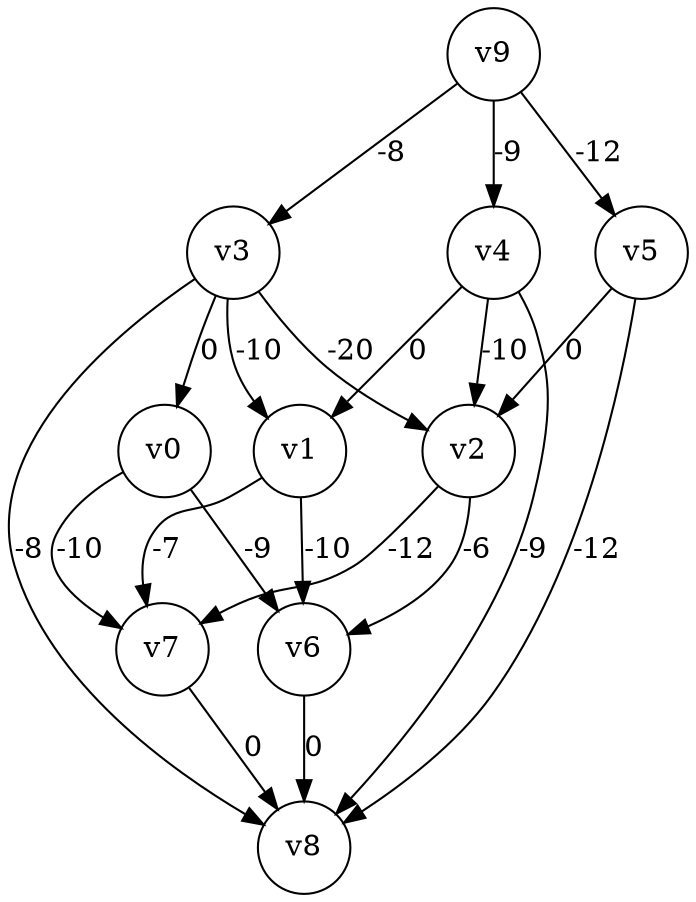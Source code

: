 digraph
{
	node [shape=circle, label="v0"] 0;
	node [shape=circle, label="v1"] 1;
	node [shape=circle, label="v2"] 2;
	node [shape=circle, label="v3"] 3;
	node [shape=circle, label="v4"] 4;
	node [shape=circle, label="v5"] 5;
	node [shape=circle, label="v6"] 6;
	node [shape=circle, label="v7"] 7;
	node [shape=circle, label="v8"] 8;
	node [shape=circle, label="v9"] 9;
	0 -> 6 [label="-9"]
	0 -> 7 [label="-10"]
	1 -> 6 [label="-10"]
	1 -> 7 [label="-7"]
	2 -> 6 [label="-6"]
	2 -> 7 [label="-12"]
	3 -> 0 [label="0"]
	3 -> 1 [label="-10"]
	3 -> 2 [label="-20"]
	3 -> 8 [label="-8"]
	4 -> 1 [label="0"]
	4 -> 2 [label="-10"]
	4 -> 8 [label="-9"]
	5 -> 2 [label="0"]
	5 -> 8 [label="-12"]
	6 -> 8 [label="0"]
	7 -> 8 [label="0"]
	9 -> 3 [label="-8"]
	9 -> 4 [label="-9"]
	9 -> 5 [label="-12"]
}
